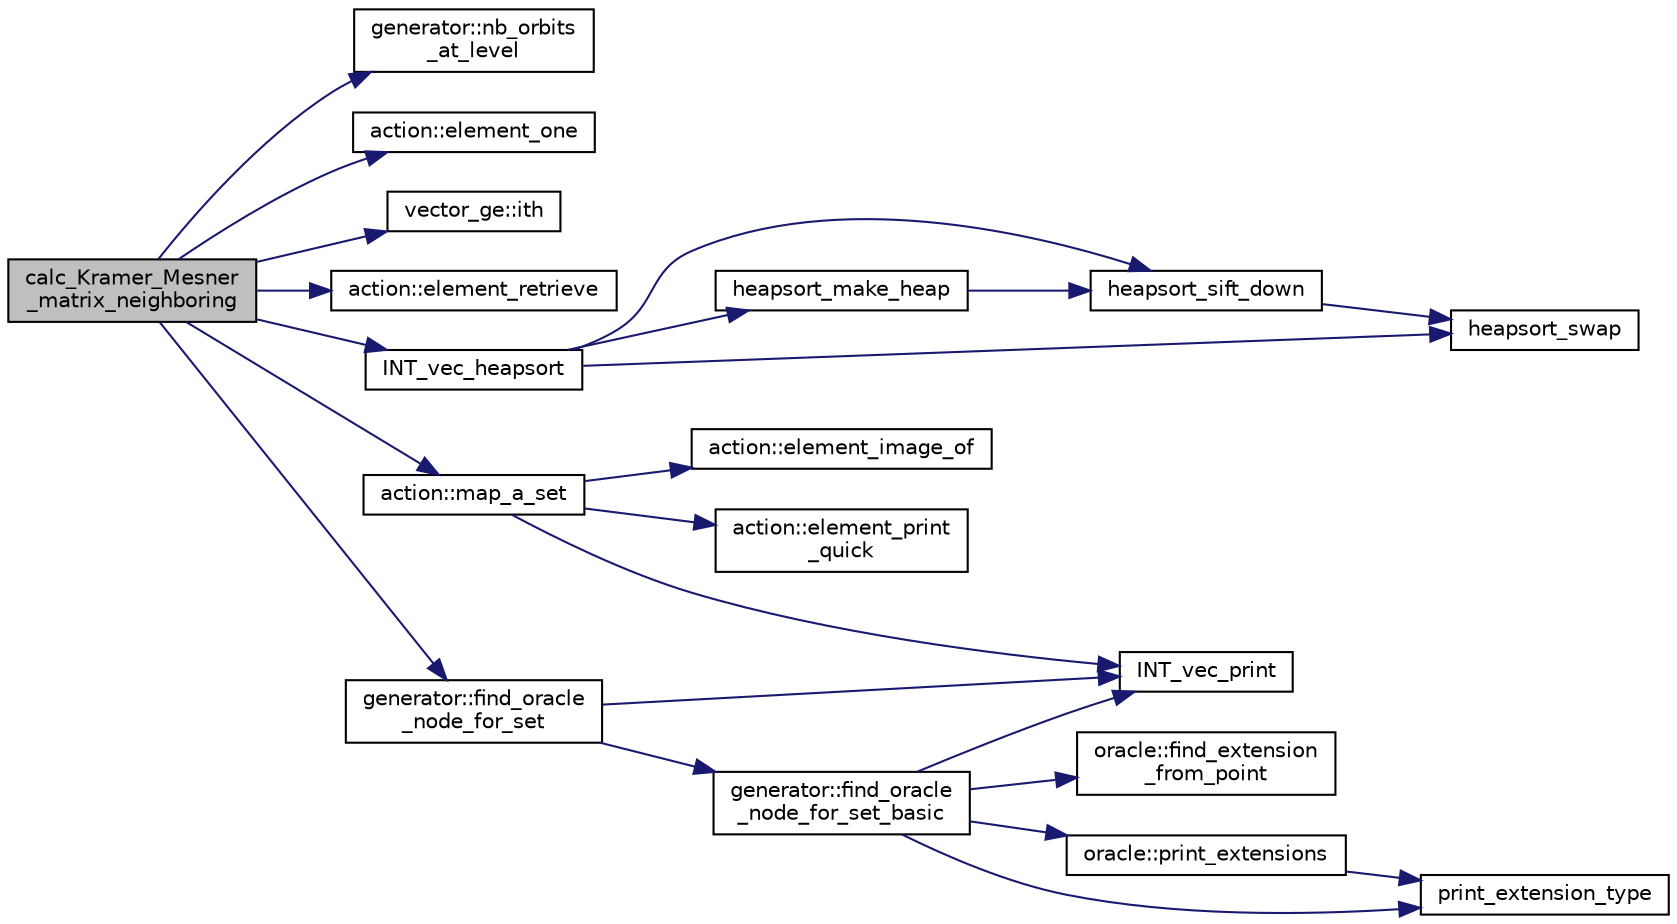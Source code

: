 digraph "calc_Kramer_Mesner_matrix_neighboring"
{
  edge [fontname="Helvetica",fontsize="10",labelfontname="Helvetica",labelfontsize="10"];
  node [fontname="Helvetica",fontsize="10",shape=record];
  rankdir="LR";
  Node0 [label="calc_Kramer_Mesner\l_matrix_neighboring",height=0.2,width=0.4,color="black", fillcolor="grey75", style="filled", fontcolor="black"];
  Node0 -> Node1 [color="midnightblue",fontsize="10",style="solid",fontname="Helvetica"];
  Node1 [label="generator::nb_orbits\l_at_level",height=0.2,width=0.4,color="black", fillcolor="white", style="filled",URL="$d7/d73/classgenerator.html#a020f3d8378448310d044a4a24fadf301"];
  Node0 -> Node2 [color="midnightblue",fontsize="10",style="solid",fontname="Helvetica"];
  Node2 [label="action::element_one",height=0.2,width=0.4,color="black", fillcolor="white", style="filled",URL="$d2/d86/classaction.html#a780a105daf04d6d1fe7e2f63b3c88e3b"];
  Node0 -> Node3 [color="midnightblue",fontsize="10",style="solid",fontname="Helvetica"];
  Node3 [label="vector_ge::ith",height=0.2,width=0.4,color="black", fillcolor="white", style="filled",URL="$d4/d6e/classvector__ge.html#a1ff002e8b746a9beb119d57dcd4a15ff"];
  Node0 -> Node4 [color="midnightblue",fontsize="10",style="solid",fontname="Helvetica"];
  Node4 [label="action::element_retrieve",height=0.2,width=0.4,color="black", fillcolor="white", style="filled",URL="$d2/d86/classaction.html#ad28f6f8810ffbad64c1490f78e51e2b1"];
  Node0 -> Node5 [color="midnightblue",fontsize="10",style="solid",fontname="Helvetica"];
  Node5 [label="action::map_a_set",height=0.2,width=0.4,color="black", fillcolor="white", style="filled",URL="$d2/d86/classaction.html#a600e542e5aeca2a46f18110e027947e0"];
  Node5 -> Node6 [color="midnightblue",fontsize="10",style="solid",fontname="Helvetica"];
  Node6 [label="action::element_print\l_quick",height=0.2,width=0.4,color="black", fillcolor="white", style="filled",URL="$d2/d86/classaction.html#a4844680cf6750396f76494a28655265b"];
  Node5 -> Node7 [color="midnightblue",fontsize="10",style="solid",fontname="Helvetica"];
  Node7 [label="INT_vec_print",height=0.2,width=0.4,color="black", fillcolor="white", style="filled",URL="$df/dbf/sajeeb_8_c.html#a79a5901af0b47dd0d694109543c027fe"];
  Node5 -> Node8 [color="midnightblue",fontsize="10",style="solid",fontname="Helvetica"];
  Node8 [label="action::element_image_of",height=0.2,width=0.4,color="black", fillcolor="white", style="filled",URL="$d2/d86/classaction.html#ae09559d4537a048fc860f8a74a31393d"];
  Node0 -> Node9 [color="midnightblue",fontsize="10",style="solid",fontname="Helvetica"];
  Node9 [label="INT_vec_heapsort",height=0.2,width=0.4,color="black", fillcolor="white", style="filled",URL="$d5/de2/foundations_2data__structures_2data__structures_8h.html#a3590ad9987f801fbfc94634300182f39"];
  Node9 -> Node10 [color="midnightblue",fontsize="10",style="solid",fontname="Helvetica"];
  Node10 [label="heapsort_make_heap",height=0.2,width=0.4,color="black", fillcolor="white", style="filled",URL="$d4/dd7/sorting_8_c.html#a42f24453d7d77eeb1338ebd1a13cfdbb"];
  Node10 -> Node11 [color="midnightblue",fontsize="10",style="solid",fontname="Helvetica"];
  Node11 [label="heapsort_sift_down",height=0.2,width=0.4,color="black", fillcolor="white", style="filled",URL="$d4/dd7/sorting_8_c.html#a65cbb1a6a3f01f511673705437ddc18b"];
  Node11 -> Node12 [color="midnightblue",fontsize="10",style="solid",fontname="Helvetica"];
  Node12 [label="heapsort_swap",height=0.2,width=0.4,color="black", fillcolor="white", style="filled",URL="$d4/dd7/sorting_8_c.html#a8f048362e6065297b19b6975bcbbfcc6"];
  Node9 -> Node12 [color="midnightblue",fontsize="10",style="solid",fontname="Helvetica"];
  Node9 -> Node11 [color="midnightblue",fontsize="10",style="solid",fontname="Helvetica"];
  Node0 -> Node13 [color="midnightblue",fontsize="10",style="solid",fontname="Helvetica"];
  Node13 [label="generator::find_oracle\l_node_for_set",height=0.2,width=0.4,color="black", fillcolor="white", style="filled",URL="$d7/d73/classgenerator.html#acdf58f4d0bdb6a88af63cdd5fb5d6bff"];
  Node13 -> Node7 [color="midnightblue",fontsize="10",style="solid",fontname="Helvetica"];
  Node13 -> Node14 [color="midnightblue",fontsize="10",style="solid",fontname="Helvetica"];
  Node14 [label="generator::find_oracle\l_node_for_set_basic",height=0.2,width=0.4,color="black", fillcolor="white", style="filled",URL="$d7/d73/classgenerator.html#aef74bcab80fb84791767d56f6cc1464f"];
  Node14 -> Node7 [color="midnightblue",fontsize="10",style="solid",fontname="Helvetica"];
  Node14 -> Node15 [color="midnightblue",fontsize="10",style="solid",fontname="Helvetica"];
  Node15 [label="oracle::find_extension\l_from_point",height=0.2,width=0.4,color="black", fillcolor="white", style="filled",URL="$d7/da7/classoracle.html#aa6091b5a2260435d706a61ddc06ad1a4"];
  Node14 -> Node16 [color="midnightblue",fontsize="10",style="solid",fontname="Helvetica"];
  Node16 [label="oracle::print_extensions",height=0.2,width=0.4,color="black", fillcolor="white", style="filled",URL="$d7/da7/classoracle.html#a6ea212ee0158a6c6146d54f79ba0e9f3"];
  Node16 -> Node17 [color="midnightblue",fontsize="10",style="solid",fontname="Helvetica"];
  Node17 [label="print_extension_type",height=0.2,width=0.4,color="black", fillcolor="white", style="filled",URL="$da/d10/other_8h.html#ab39242254c1c0bce13010118473d8c74"];
  Node14 -> Node17 [color="midnightblue",fontsize="10",style="solid",fontname="Helvetica"];
}
